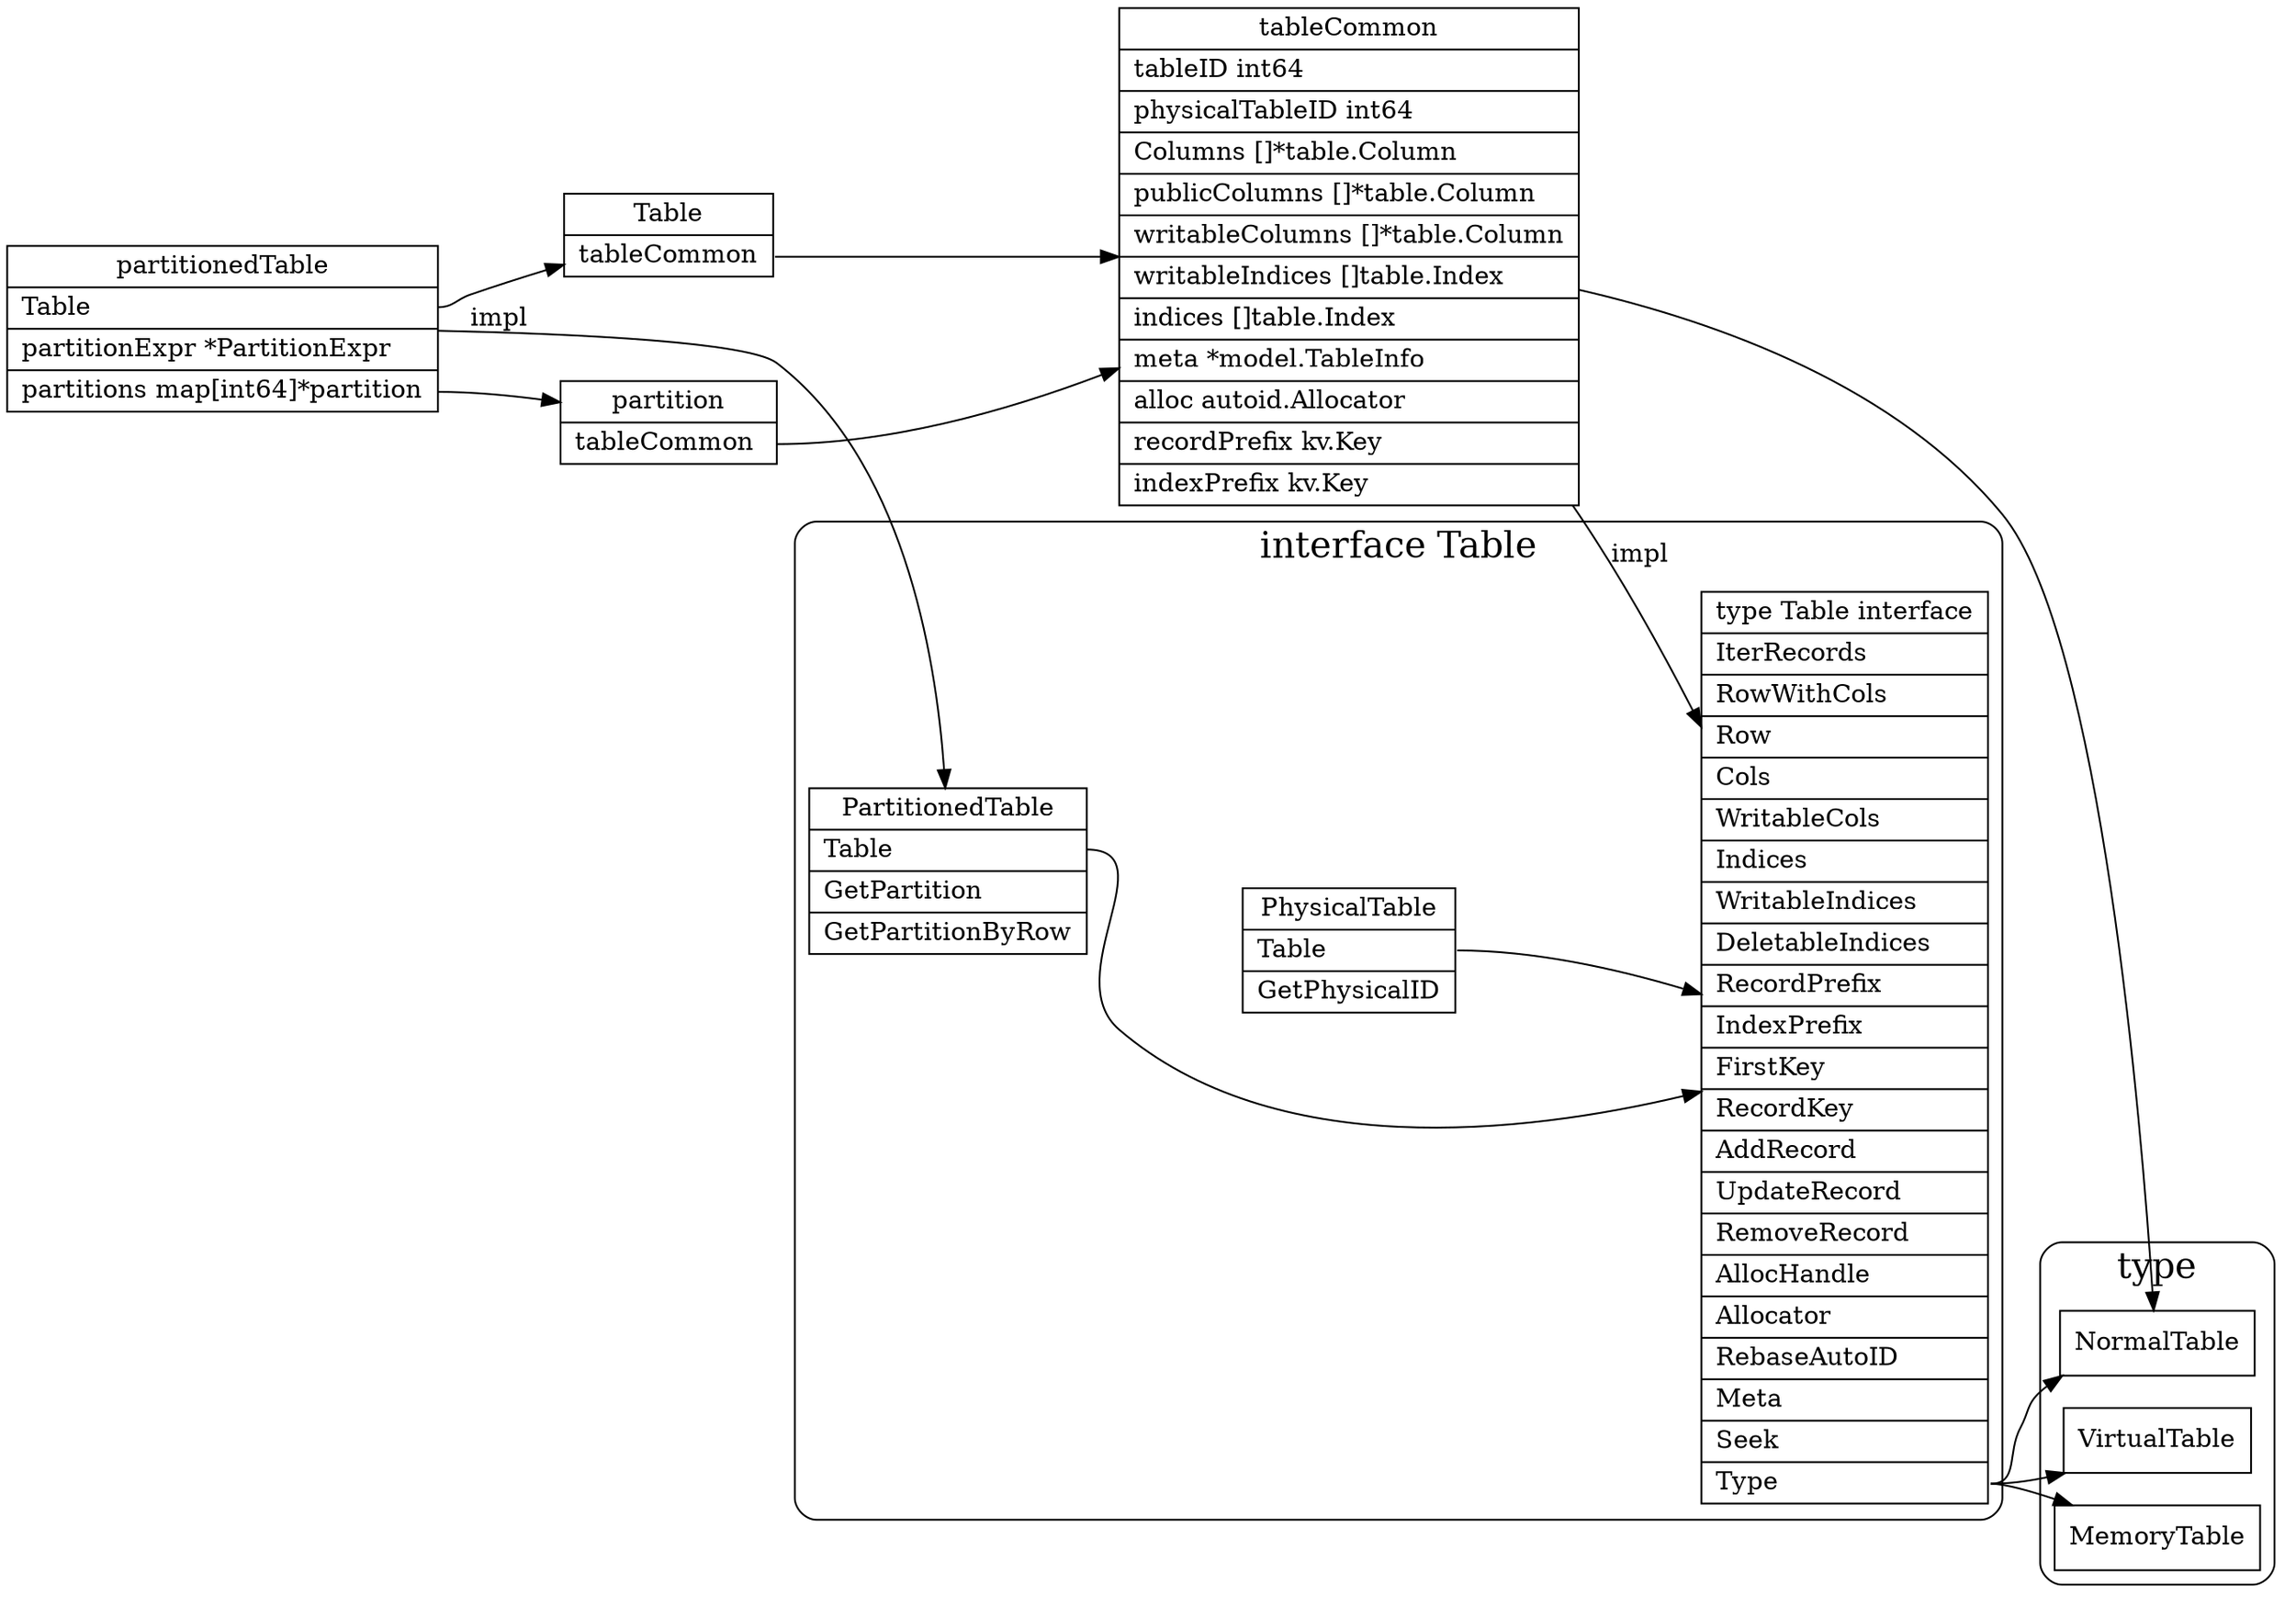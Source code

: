 digraph table {
  node[shape=box;];
  newrank=true;
  rankdir=LR;

  subgraph cluster_interface {
    graph[label="interface Table";fontsize=20;style=rounded]
      Interface_PhysicalTable;
      Interface_PartitionedTable;
      Interface_Table;
    }

    Interface_PhysicalTable[
      shape="record";
      label="{{
        PhysicalTable|
        <table> Table \l|
        GetPhysicalID\l
      }}";
    ];

    Interface_PartitionedTable[
      shape="record";
      label="{{
        PartitionedTable|
        <table> Table \l|
        GetPartition \l|
        GetPartitionByRow\l
      }}";
    ];


    Interface_PhysicalTable:table -> Interface_Table;
    Interface_PartitionedTable:table ->Interface_Table;

    Interface_Table [
      shape="record";
      label="{{
        type Table interface|
        IterRecords \l|
        RowWithCols \l|
        Row \l|
        Cols \l|
        WritableCols\l|
        Indices \l|
        WritableIndices\l|
        DeletableIndices\l|
        RecordPrefix\l|
        IndexPrefix\l|
        FirstKey\l|
        RecordKey\l|
        AddRecord\l|
        UpdateRecord\l|
        RemoveRecord\l|
        AllocHandle\l|
        Allocator\l|
        RebaseAutoID\l|
        Meta\l|
        Seek\l|
        <type> Type\l
      }}";
    ];

    subgraph cluster_type {
      graph[label="type";fontsize=20;style=rounded]
      Interface_Table:type -> {
        NormalTable;
        VirtualTable;
        MemoryTable;
      }
    };

    tableCommon -> NormalTable;

    tableCommon[
      shape="record";
      label="{{
        tableCommon|
        tableID int64\l|
        physicalTableID int64\l|
	      Columns         []*table.Column\l|
	      publicColumns   []*table.Column\l|
	      writableColumns []*table.Column\l|
	      writableIndices []table.Index\l|
	      indices         []table.Index\l|
	      meta            *model.TableInfo\l|
	      alloc           autoid.Allocator\l|
	      recordPrefix kv.Key \l|
	      indexPrefix  kv.Key \l
      }}";
    ];

    Table [
      shape="record";
      label="{{
        Table |
        <tableCommon> tableCommon\l
      }}";
    ];

    partition[
      shape="record";
      label="{{
        partition|
        <tableCommon> tableCommon \l
      }}";
    ];

    partitionedTable [
      shape="record";
      label="{{
        partitionedTable |
        <Table> Table \l|
        partitionExpr *PartitionExpr\l|
        <partition> partitions    map[int64]*partition\l
      }}";
    ]
    partition:tableCommon -> tableCommon;
    partitionedTable:Table -> Table;
    partitionedTable:partition -> partition;

    Table:tableCommon -> tableCommon;
    tableCommon -> Interface_Table[label="impl"];
    partitionedTable -> Interface_PartitionedTable[label="impl"];
}
